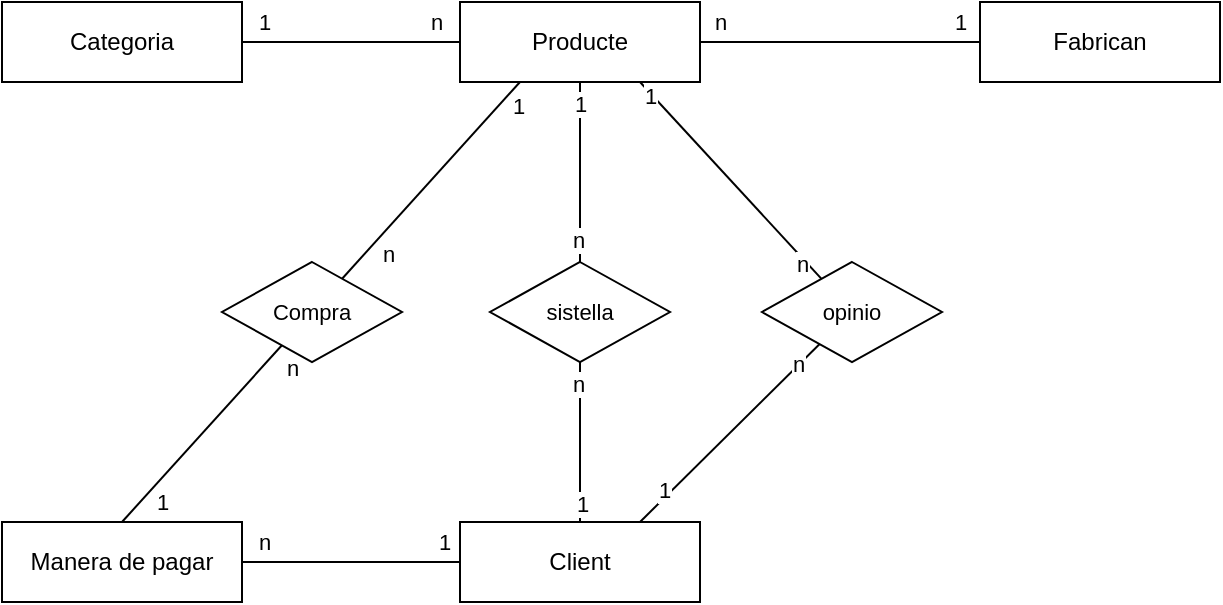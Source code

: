 <mxfile version="21.6.8" type="device">
  <diagram name="Page-1" id="uw_cTGqpZuC-rapm_kJv">
    <mxGraphModel dx="708" dy="439" grid="1" gridSize="10" guides="1" tooltips="1" connect="1" arrows="1" fold="1" page="1" pageScale="1" pageWidth="1169" pageHeight="827" math="0" shadow="0">
      <root>
        <mxCell id="0" />
        <mxCell id="1" parent="0" />
        <mxCell id="HvS6lQPhfqSWQ68ssjh0-11" style="edgeStyle=none;shape=connector;rounded=0;orthogonalLoop=1;jettySize=auto;html=1;labelBackgroundColor=default;strokeColor=default;fontFamily=Helvetica;fontSize=11;fontColor=default;endArrow=none;endFill=0;exitX=0.25;exitY=1;exitDx=0;exitDy=0;" parent="1" source="HvS6lQPhfqSWQ68ssjh0-1" target="HvS6lQPhfqSWQ68ssjh0-10" edge="1">
          <mxGeometry relative="1" as="geometry" />
        </mxCell>
        <mxCell id="HvS6lQPhfqSWQ68ssjh0-13" value="n" style="edgeLabel;html=1;align=center;verticalAlign=middle;resizable=0;points=[];fontSize=11;fontFamily=Helvetica;fontColor=default;" parent="HvS6lQPhfqSWQ68ssjh0-11" vertex="1" connectable="0">
          <mxGeometry x="0.712" y="2" relative="1" as="geometry">
            <mxPoint x="8" as="offset" />
          </mxGeometry>
        </mxCell>
        <mxCell id="HvS6lQPhfqSWQ68ssjh0-14" value="1" style="edgeLabel;html=1;align=center;verticalAlign=middle;resizable=0;points=[];fontSize=11;fontFamily=Helvetica;fontColor=default;" parent="HvS6lQPhfqSWQ68ssjh0-11" vertex="1" connectable="0">
          <mxGeometry x="-0.728" y="-2" relative="1" as="geometry">
            <mxPoint x="12" as="offset" />
          </mxGeometry>
        </mxCell>
        <mxCell id="HvS6lQPhfqSWQ68ssjh0-53" style="edgeStyle=none;shape=connector;rounded=0;orthogonalLoop=1;jettySize=auto;html=1;exitX=0.75;exitY=1;exitDx=0;exitDy=0;labelBackgroundColor=default;strokeColor=default;fontFamily=Helvetica;fontSize=11;fontColor=default;endArrow=none;endFill=0;" parent="1" source="HvS6lQPhfqSWQ68ssjh0-1" target="HvS6lQPhfqSWQ68ssjh0-55" edge="1">
          <mxGeometry relative="1" as="geometry">
            <mxPoint x="832.763" y="371.798" as="targetPoint" />
          </mxGeometry>
        </mxCell>
        <mxCell id="HvS6lQPhfqSWQ68ssjh0-57" value="n" style="edgeLabel;html=1;align=center;verticalAlign=middle;resizable=0;points=[];fontSize=11;fontFamily=Helvetica;fontColor=default;" parent="HvS6lQPhfqSWQ68ssjh0-53" vertex="1" connectable="0">
          <mxGeometry x="0.813" y="-2" relative="1" as="geometry">
            <mxPoint as="offset" />
          </mxGeometry>
        </mxCell>
        <mxCell id="HvS6lQPhfqSWQ68ssjh0-60" value="1" style="edgeLabel;html=1;align=center;verticalAlign=middle;resizable=0;points=[];fontSize=11;fontFamily=Helvetica;fontColor=default;" parent="HvS6lQPhfqSWQ68ssjh0-53" vertex="1" connectable="0">
          <mxGeometry x="-0.874" y="-1" relative="1" as="geometry">
            <mxPoint as="offset" />
          </mxGeometry>
        </mxCell>
        <mxCell id="HvS6lQPhfqSWQ68ssjh0-62" style="edgeStyle=none;shape=connector;rounded=0;orthogonalLoop=1;jettySize=auto;html=1;exitX=0.5;exitY=1;exitDx=0;exitDy=0;labelBackgroundColor=default;strokeColor=default;fontFamily=Helvetica;fontSize=11;fontColor=default;endArrow=none;endFill=0;" parent="1" source="HvS6lQPhfqSWQ68ssjh0-1" target="HvS6lQPhfqSWQ68ssjh0-61" edge="1">
          <mxGeometry relative="1" as="geometry" />
        </mxCell>
        <mxCell id="HvS6lQPhfqSWQ68ssjh0-66" value="n" style="edgeLabel;html=1;align=center;verticalAlign=middle;resizable=0;points=[];fontSize=11;fontFamily=Helvetica;fontColor=default;" parent="HvS6lQPhfqSWQ68ssjh0-62" vertex="1" connectable="0">
          <mxGeometry x="0.751" y="-1" relative="1" as="geometry">
            <mxPoint as="offset" />
          </mxGeometry>
        </mxCell>
        <mxCell id="HvS6lQPhfqSWQ68ssjh0-67" value="1" style="edgeLabel;html=1;align=center;verticalAlign=middle;resizable=0;points=[];fontSize=11;fontFamily=Helvetica;fontColor=default;" parent="HvS6lQPhfqSWQ68ssjh0-62" vertex="1" connectable="0">
          <mxGeometry x="-0.766" relative="1" as="geometry">
            <mxPoint as="offset" />
          </mxGeometry>
        </mxCell>
        <mxCell id="HvS6lQPhfqSWQ68ssjh0-1" value="Producte" style="rounded=0;whiteSpace=wrap;html=1;" parent="1" vertex="1">
          <mxGeometry x="549" y="240" width="120" height="40" as="geometry" />
        </mxCell>
        <mxCell id="HvS6lQPhfqSWQ68ssjh0-5" style="rounded=0;orthogonalLoop=1;jettySize=auto;html=1;exitX=0;exitY=0.5;exitDx=0;exitDy=0;entryX=1;entryY=0.5;entryDx=0;entryDy=0;endArrow=none;endFill=0;" parent="1" source="HvS6lQPhfqSWQ68ssjh0-2" target="HvS6lQPhfqSWQ68ssjh0-1" edge="1">
          <mxGeometry relative="1" as="geometry" />
        </mxCell>
        <mxCell id="HvS6lQPhfqSWQ68ssjh0-6" value="1" style="edgeLabel;html=1;align=center;verticalAlign=middle;resizable=0;points=[];fontSize=11;fontFamily=Helvetica;fontColor=default;" parent="HvS6lQPhfqSWQ68ssjh0-5" vertex="1" connectable="0">
          <mxGeometry x="-0.955" y="-3" relative="1" as="geometry">
            <mxPoint x="-7" y="-7" as="offset" />
          </mxGeometry>
        </mxCell>
        <mxCell id="HvS6lQPhfqSWQ68ssjh0-7" value="n" style="edgeLabel;html=1;align=center;verticalAlign=middle;resizable=0;points=[];fontSize=11;fontFamily=Helvetica;fontColor=default;" parent="HvS6lQPhfqSWQ68ssjh0-5" vertex="1" connectable="0">
          <mxGeometry x="0.945" y="-1" relative="1" as="geometry">
            <mxPoint x="6" y="-9" as="offset" />
          </mxGeometry>
        </mxCell>
        <mxCell id="HvS6lQPhfqSWQ68ssjh0-2" value="Fabrican" style="rounded=0;whiteSpace=wrap;html=1;" parent="1" vertex="1">
          <mxGeometry x="809" y="240" width="120" height="40" as="geometry" />
        </mxCell>
        <mxCell id="HvS6lQPhfqSWQ68ssjh0-23" style="edgeStyle=none;shape=connector;rounded=0;orthogonalLoop=1;jettySize=auto;html=1;labelBackgroundColor=default;strokeColor=default;fontFamily=Helvetica;fontSize=11;fontColor=default;endArrow=none;endFill=0;" parent="1" source="HvS6lQPhfqSWQ68ssjh0-3" target="HvS6lQPhfqSWQ68ssjh0-18" edge="1">
          <mxGeometry relative="1" as="geometry" />
        </mxCell>
        <mxCell id="HvS6lQPhfqSWQ68ssjh0-26" value="n" style="edgeLabel;html=1;align=center;verticalAlign=middle;resizable=0;points=[];fontSize=11;fontFamily=Helvetica;fontColor=default;" parent="HvS6lQPhfqSWQ68ssjh0-23" vertex="1" connectable="0">
          <mxGeometry x="0.806" y="-1" relative="1" as="geometry">
            <mxPoint y="-9" as="offset" />
          </mxGeometry>
        </mxCell>
        <mxCell id="HvS6lQPhfqSWQ68ssjh0-27" value="1" style="edgeLabel;html=1;align=center;verticalAlign=middle;resizable=0;points=[];fontSize=11;fontFamily=Helvetica;fontColor=default;" parent="HvS6lQPhfqSWQ68ssjh0-23" vertex="1" connectable="0">
          <mxGeometry x="-0.854" y="-1" relative="1" as="geometry">
            <mxPoint y="-9" as="offset" />
          </mxGeometry>
        </mxCell>
        <mxCell id="HvS6lQPhfqSWQ68ssjh0-56" style="edgeStyle=none;shape=connector;rounded=0;orthogonalLoop=1;jettySize=auto;html=1;labelBackgroundColor=default;strokeColor=default;fontFamily=Helvetica;fontSize=11;fontColor=default;endArrow=none;endFill=0;exitX=0.75;exitY=0;exitDx=0;exitDy=0;" parent="1" source="HvS6lQPhfqSWQ68ssjh0-3" target="HvS6lQPhfqSWQ68ssjh0-55" edge="1">
          <mxGeometry relative="1" as="geometry" />
        </mxCell>
        <mxCell id="HvS6lQPhfqSWQ68ssjh0-58" value="n" style="edgeLabel;html=1;align=center;verticalAlign=middle;resizable=0;points=[];fontSize=11;fontFamily=Helvetica;fontColor=default;" parent="HvS6lQPhfqSWQ68ssjh0-56" vertex="1" connectable="0">
          <mxGeometry x="0.76" y="1" relative="1" as="geometry">
            <mxPoint as="offset" />
          </mxGeometry>
        </mxCell>
        <mxCell id="HvS6lQPhfqSWQ68ssjh0-59" value="1" style="edgeLabel;html=1;align=center;verticalAlign=middle;resizable=0;points=[];fontSize=11;fontFamily=Helvetica;fontColor=default;" parent="HvS6lQPhfqSWQ68ssjh0-56" vertex="1" connectable="0">
          <mxGeometry x="-0.681" y="3" relative="1" as="geometry">
            <mxPoint as="offset" />
          </mxGeometry>
        </mxCell>
        <mxCell id="HvS6lQPhfqSWQ68ssjh0-3" value="Client" style="rounded=0;whiteSpace=wrap;html=1;" parent="1" vertex="1">
          <mxGeometry x="549" y="500" width="120" height="40" as="geometry" />
        </mxCell>
        <mxCell id="HvS6lQPhfqSWQ68ssjh0-22" style="edgeStyle=none;shape=connector;rounded=0;orthogonalLoop=1;jettySize=auto;html=1;labelBackgroundColor=default;strokeColor=default;fontFamily=Helvetica;fontSize=11;fontColor=default;endArrow=none;endFill=0;" parent="1" source="HvS6lQPhfqSWQ68ssjh0-10" edge="1">
          <mxGeometry relative="1" as="geometry">
            <mxPoint x="380" y="500" as="targetPoint" />
          </mxGeometry>
        </mxCell>
        <mxCell id="HvS6lQPhfqSWQ68ssjh0-24" value="n" style="edgeLabel;html=1;align=center;verticalAlign=middle;resizable=0;points=[];fontSize=11;fontFamily=Helvetica;fontColor=default;" parent="HvS6lQPhfqSWQ68ssjh0-22" vertex="1" connectable="0">
          <mxGeometry x="-0.871" y="1" relative="1" as="geometry">
            <mxPoint x="9" y="5" as="offset" />
          </mxGeometry>
        </mxCell>
        <mxCell id="HvS6lQPhfqSWQ68ssjh0-25" value="1" style="edgeLabel;html=1;align=center;verticalAlign=middle;resizable=0;points=[];fontSize=11;fontFamily=Helvetica;fontColor=default;" parent="HvS6lQPhfqSWQ68ssjh0-22" vertex="1" connectable="0">
          <mxGeometry x="0.749" y="1" relative="1" as="geometry">
            <mxPoint x="9" as="offset" />
          </mxGeometry>
        </mxCell>
        <mxCell id="HvS6lQPhfqSWQ68ssjh0-10" value="Compra" style="rhombus;whiteSpace=wrap;html=1;fontFamily=Helvetica;fontSize=11;fontColor=default;" parent="1" vertex="1">
          <mxGeometry x="430" y="370" width="90" height="50" as="geometry" />
        </mxCell>
        <mxCell id="HvS6lQPhfqSWQ68ssjh0-18" value="Manera de pagar" style="rounded=0;whiteSpace=wrap;html=1;" parent="1" vertex="1">
          <mxGeometry x="320" y="500" width="120" height="40" as="geometry" />
        </mxCell>
        <mxCell id="HvS6lQPhfqSWQ68ssjh0-31" style="edgeStyle=none;shape=connector;rounded=0;orthogonalLoop=1;jettySize=auto;html=1;exitX=1;exitY=0.5;exitDx=0;exitDy=0;labelBackgroundColor=default;strokeColor=default;fontFamily=Helvetica;fontSize=11;fontColor=default;endArrow=none;endFill=0;" parent="1" source="HvS6lQPhfqSWQ68ssjh0-30" target="HvS6lQPhfqSWQ68ssjh0-1" edge="1">
          <mxGeometry relative="1" as="geometry" />
        </mxCell>
        <mxCell id="HvS6lQPhfqSWQ68ssjh0-32" value="1" style="edgeLabel;html=1;align=center;verticalAlign=middle;resizable=0;points=[];fontSize=11;fontFamily=Helvetica;fontColor=default;" parent="HvS6lQPhfqSWQ68ssjh0-31" vertex="1" connectable="0">
          <mxGeometry x="-0.798" y="1" relative="1" as="geometry">
            <mxPoint y="-9" as="offset" />
          </mxGeometry>
        </mxCell>
        <mxCell id="HvS6lQPhfqSWQ68ssjh0-33" value="n" style="edgeLabel;html=1;align=center;verticalAlign=middle;resizable=0;points=[];fontSize=11;fontFamily=Helvetica;fontColor=default;" parent="HvS6lQPhfqSWQ68ssjh0-31" vertex="1" connectable="0">
          <mxGeometry x="0.776" y="1" relative="1" as="geometry">
            <mxPoint y="-9" as="offset" />
          </mxGeometry>
        </mxCell>
        <mxCell id="HvS6lQPhfqSWQ68ssjh0-30" value="Categoria" style="rounded=0;whiteSpace=wrap;html=1;" parent="1" vertex="1">
          <mxGeometry x="320" y="240" width="120" height="40" as="geometry" />
        </mxCell>
        <mxCell id="HvS6lQPhfqSWQ68ssjh0-55" value="opinio" style="rhombus;whiteSpace=wrap;html=1;fontFamily=Helvetica;fontSize=11;fontColor=default;" parent="1" vertex="1">
          <mxGeometry x="700" y="370" width="90" height="50" as="geometry" />
        </mxCell>
        <mxCell id="HvS6lQPhfqSWQ68ssjh0-63" style="edgeStyle=none;shape=connector;rounded=0;orthogonalLoop=1;jettySize=auto;html=1;labelBackgroundColor=default;strokeColor=default;fontFamily=Helvetica;fontSize=11;fontColor=default;endArrow=none;endFill=0;" parent="1" source="HvS6lQPhfqSWQ68ssjh0-61" target="HvS6lQPhfqSWQ68ssjh0-3" edge="1">
          <mxGeometry relative="1" as="geometry" />
        </mxCell>
        <mxCell id="HvS6lQPhfqSWQ68ssjh0-64" value="n" style="edgeLabel;html=1;align=center;verticalAlign=middle;resizable=0;points=[];fontSize=11;fontFamily=Helvetica;fontColor=default;" parent="HvS6lQPhfqSWQ68ssjh0-63" vertex="1" connectable="0">
          <mxGeometry x="-0.742" y="-1" relative="1" as="geometry">
            <mxPoint as="offset" />
          </mxGeometry>
        </mxCell>
        <mxCell id="HvS6lQPhfqSWQ68ssjh0-65" value="1" style="edgeLabel;html=1;align=center;verticalAlign=middle;resizable=0;points=[];fontSize=11;fontFamily=Helvetica;fontColor=default;" parent="HvS6lQPhfqSWQ68ssjh0-63" vertex="1" connectable="0">
          <mxGeometry x="0.771" y="1" relative="1" as="geometry">
            <mxPoint as="offset" />
          </mxGeometry>
        </mxCell>
        <mxCell id="HvS6lQPhfqSWQ68ssjh0-61" value="sistella" style="rhombus;whiteSpace=wrap;html=1;fontFamily=Helvetica;fontSize=11;fontColor=default;" parent="1" vertex="1">
          <mxGeometry x="564" y="370" width="90" height="50" as="geometry" />
        </mxCell>
      </root>
    </mxGraphModel>
  </diagram>
</mxfile>
